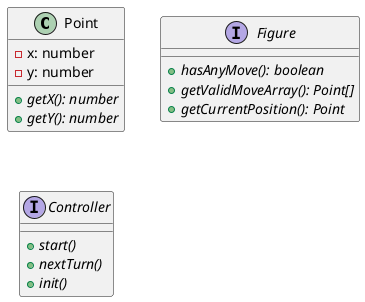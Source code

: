 @startuml Deploy to INT

class Point {
  - x: number
  - y: number
  + {abstract} getX(): number
  + {abstract} getY(): number
}

interface Figure {
  + {abstract} hasAnyMove(): boolean
  + {abstract} getValidMoveArray(): Point[]
  + {abstract} getCurrentPosition(): Point
}

interface Controller {
  + {abstract} start()
  + {abstract} nextTurn()
  + {abstract} init()
}

@enduml

' Extension 	<|--
' Composition 	*--
' Aggregation 	o--